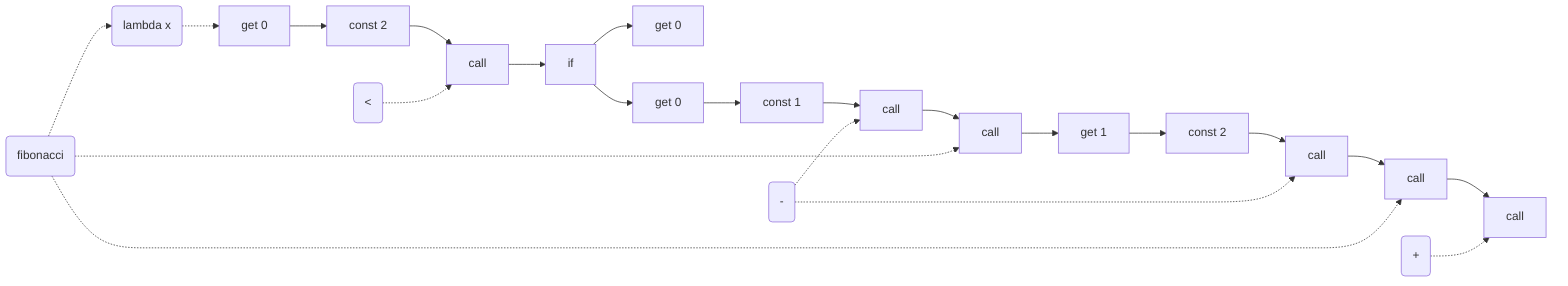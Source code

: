flowchart LR
  d0(fibonacci) -.-> d1
  d0 -.-> c9
  d0 -.-> c13
  d1(lambda x) -.-> c0
  d2(<) -.-> c2
  d3("-") -.-> c8
  d3 -.-> c12
  d4(+) -.-> c14
  c0[get 0] --> c1[const 2] --> c2[call] --> c4
  c4[if] -->  c5[get 0]
  c4 -->  c6[get 0] --> c7[const 1] --> c8[call] --> c9[call] --> c10
  c10[get 1] --> c11[const 2] --> c12[call] --> c13[call] --> c14[call]